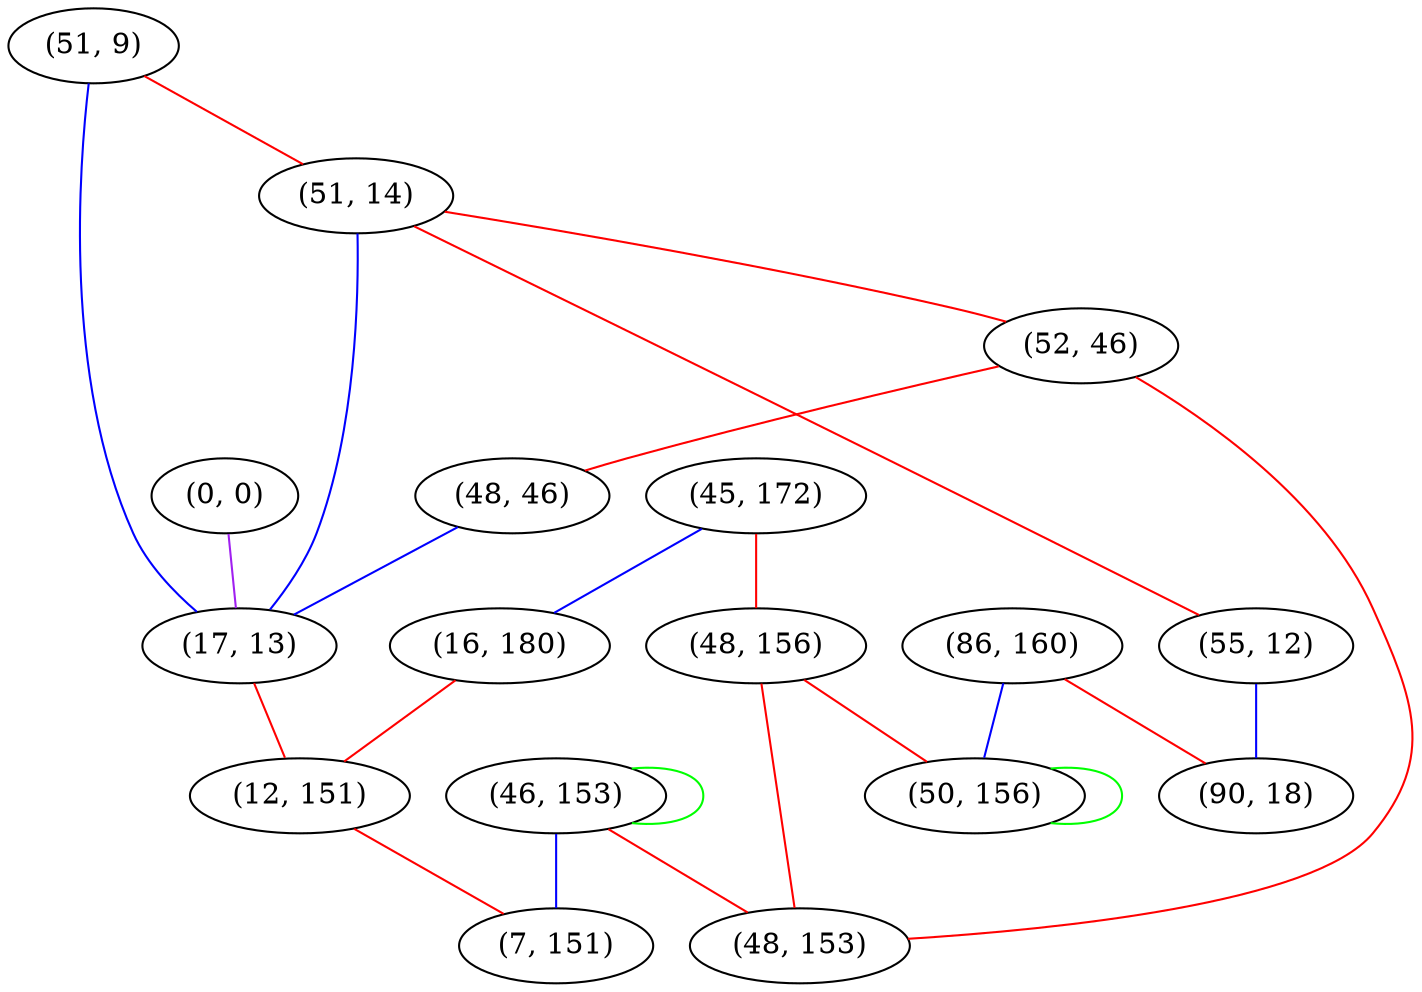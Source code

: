 graph "" {
"(45, 172)";
"(51, 9)";
"(86, 160)";
"(0, 0)";
"(46, 153)";
"(51, 14)";
"(48, 156)";
"(52, 46)";
"(48, 46)";
"(55, 12)";
"(50, 156)";
"(16, 180)";
"(48, 153)";
"(17, 13)";
"(12, 151)";
"(7, 151)";
"(90, 18)";
"(45, 172)" -- "(16, 180)"  [color=blue, key=0, weight=3];
"(45, 172)" -- "(48, 156)"  [color=red, key=0, weight=1];
"(51, 9)" -- "(17, 13)"  [color=blue, key=0, weight=3];
"(51, 9)" -- "(51, 14)"  [color=red, key=0, weight=1];
"(86, 160)" -- "(50, 156)"  [color=blue, key=0, weight=3];
"(86, 160)" -- "(90, 18)"  [color=red, key=0, weight=1];
"(0, 0)" -- "(17, 13)"  [color=purple, key=0, weight=4];
"(46, 153)" -- "(48, 153)"  [color=red, key=0, weight=1];
"(46, 153)" -- "(46, 153)"  [color=green, key=0, weight=2];
"(46, 153)" -- "(7, 151)"  [color=blue, key=0, weight=3];
"(51, 14)" -- "(55, 12)"  [color=red, key=0, weight=1];
"(51, 14)" -- "(17, 13)"  [color=blue, key=0, weight=3];
"(51, 14)" -- "(52, 46)"  [color=red, key=0, weight=1];
"(48, 156)" -- "(48, 153)"  [color=red, key=0, weight=1];
"(48, 156)" -- "(50, 156)"  [color=red, key=0, weight=1];
"(52, 46)" -- "(48, 153)"  [color=red, key=0, weight=1];
"(52, 46)" -- "(48, 46)"  [color=red, key=0, weight=1];
"(48, 46)" -- "(17, 13)"  [color=blue, key=0, weight=3];
"(55, 12)" -- "(90, 18)"  [color=blue, key=0, weight=3];
"(50, 156)" -- "(50, 156)"  [color=green, key=0, weight=2];
"(16, 180)" -- "(12, 151)"  [color=red, key=0, weight=1];
"(17, 13)" -- "(12, 151)"  [color=red, key=0, weight=1];
"(12, 151)" -- "(7, 151)"  [color=red, key=0, weight=1];
}

